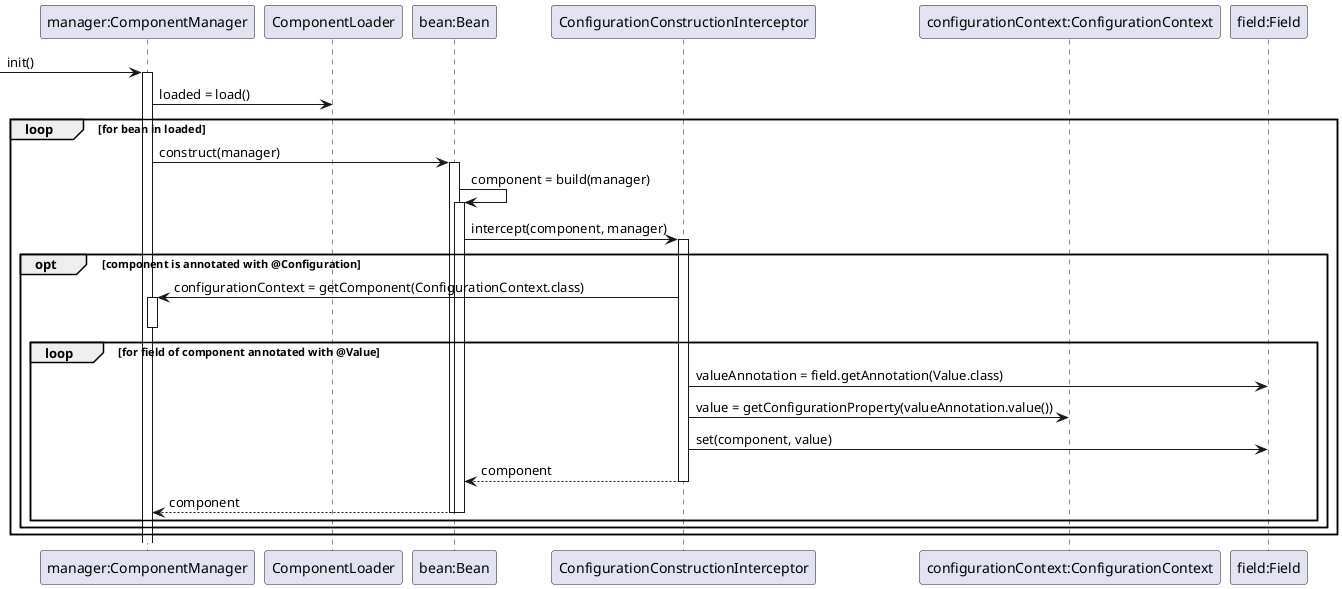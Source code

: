 @startuml

participant compMan as "manager:ComponentManager"
participant ComponentLoader as loader 
participant bean as "bean:Bean"
participant ConfigurationConstructionInterceptor as configInter
participant "configurationContext:ConfigurationContext" as configCtx
participant field as "field:Field"

[-> compMan: init()
activate compMan
compMan -> loader: loaded = load()
loop for bean in loaded
compMan -> bean: construct(manager)
activate bean
bean -> bean: component = build(manager)
activate bean
bean -> configInter: intercept(component, manager)
activate configInter
opt component is annotated with @Configuration
configInter -> compMan: configurationContext = getComponent(ConfigurationContext.class)
activate compMan
deactivate compMan
loop for field of component annotated with @Value
configInter -> field: valueAnnotation = field.getAnnotation(Value.class)
configInter -> configCtx: value = getConfigurationProperty(valueAnnotation.value())
configInter -> field: set(component, value)
configInter --> bean: component 
deactivate configInter
bean --> compMan: component
deactivate bean
deactivate bean
end 
end
end

@enduml